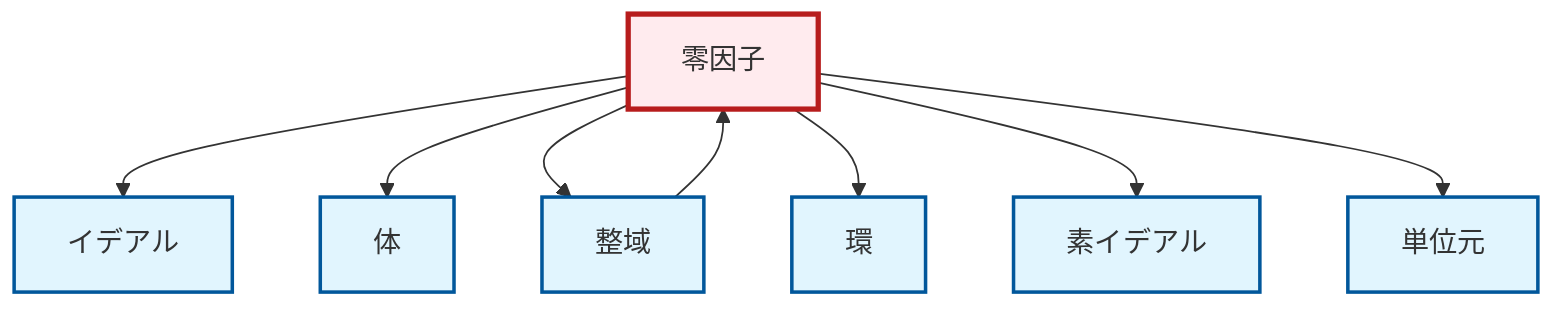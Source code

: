 graph TD
    classDef definition fill:#e1f5fe,stroke:#01579b,stroke-width:2px
    classDef theorem fill:#f3e5f5,stroke:#4a148c,stroke-width:2px
    classDef axiom fill:#fff3e0,stroke:#e65100,stroke-width:2px
    classDef example fill:#e8f5e9,stroke:#1b5e20,stroke-width:2px
    classDef current fill:#ffebee,stroke:#b71c1c,stroke-width:3px
    def-identity-element["単位元"]:::definition
    def-zero-divisor["零因子"]:::definition
    def-integral-domain["整域"]:::definition
    def-field["体"]:::definition
    def-ring["環"]:::definition
    def-prime-ideal["素イデアル"]:::definition
    def-ideal["イデアル"]:::definition
    def-zero-divisor --> def-ideal
    def-zero-divisor --> def-field
    def-zero-divisor --> def-integral-domain
    def-zero-divisor --> def-ring
    def-integral-domain --> def-zero-divisor
    def-zero-divisor --> def-prime-ideal
    def-zero-divisor --> def-identity-element
    class def-zero-divisor current
